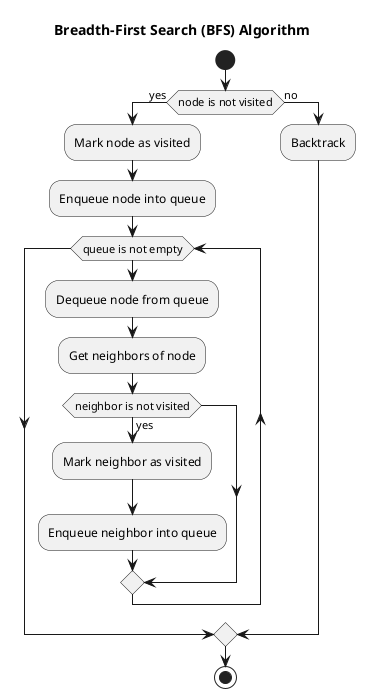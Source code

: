 @startuml
title Breadth-First Search (BFS) Algorithm
start
if (node is not visited) then (yes)
  :Mark node as visited;
  :Enqueue node into queue;
  while (queue is not empty)
    :Dequeue node from queue;
    :Get neighbors of node;
    if (neighbor is not visited) then (yes)
      :Mark neighbor as visited;
      :Enqueue neighbor into queue;
    endif
  endwhile
else (no)
  :Backtrack;
endif
stop
@enduml
